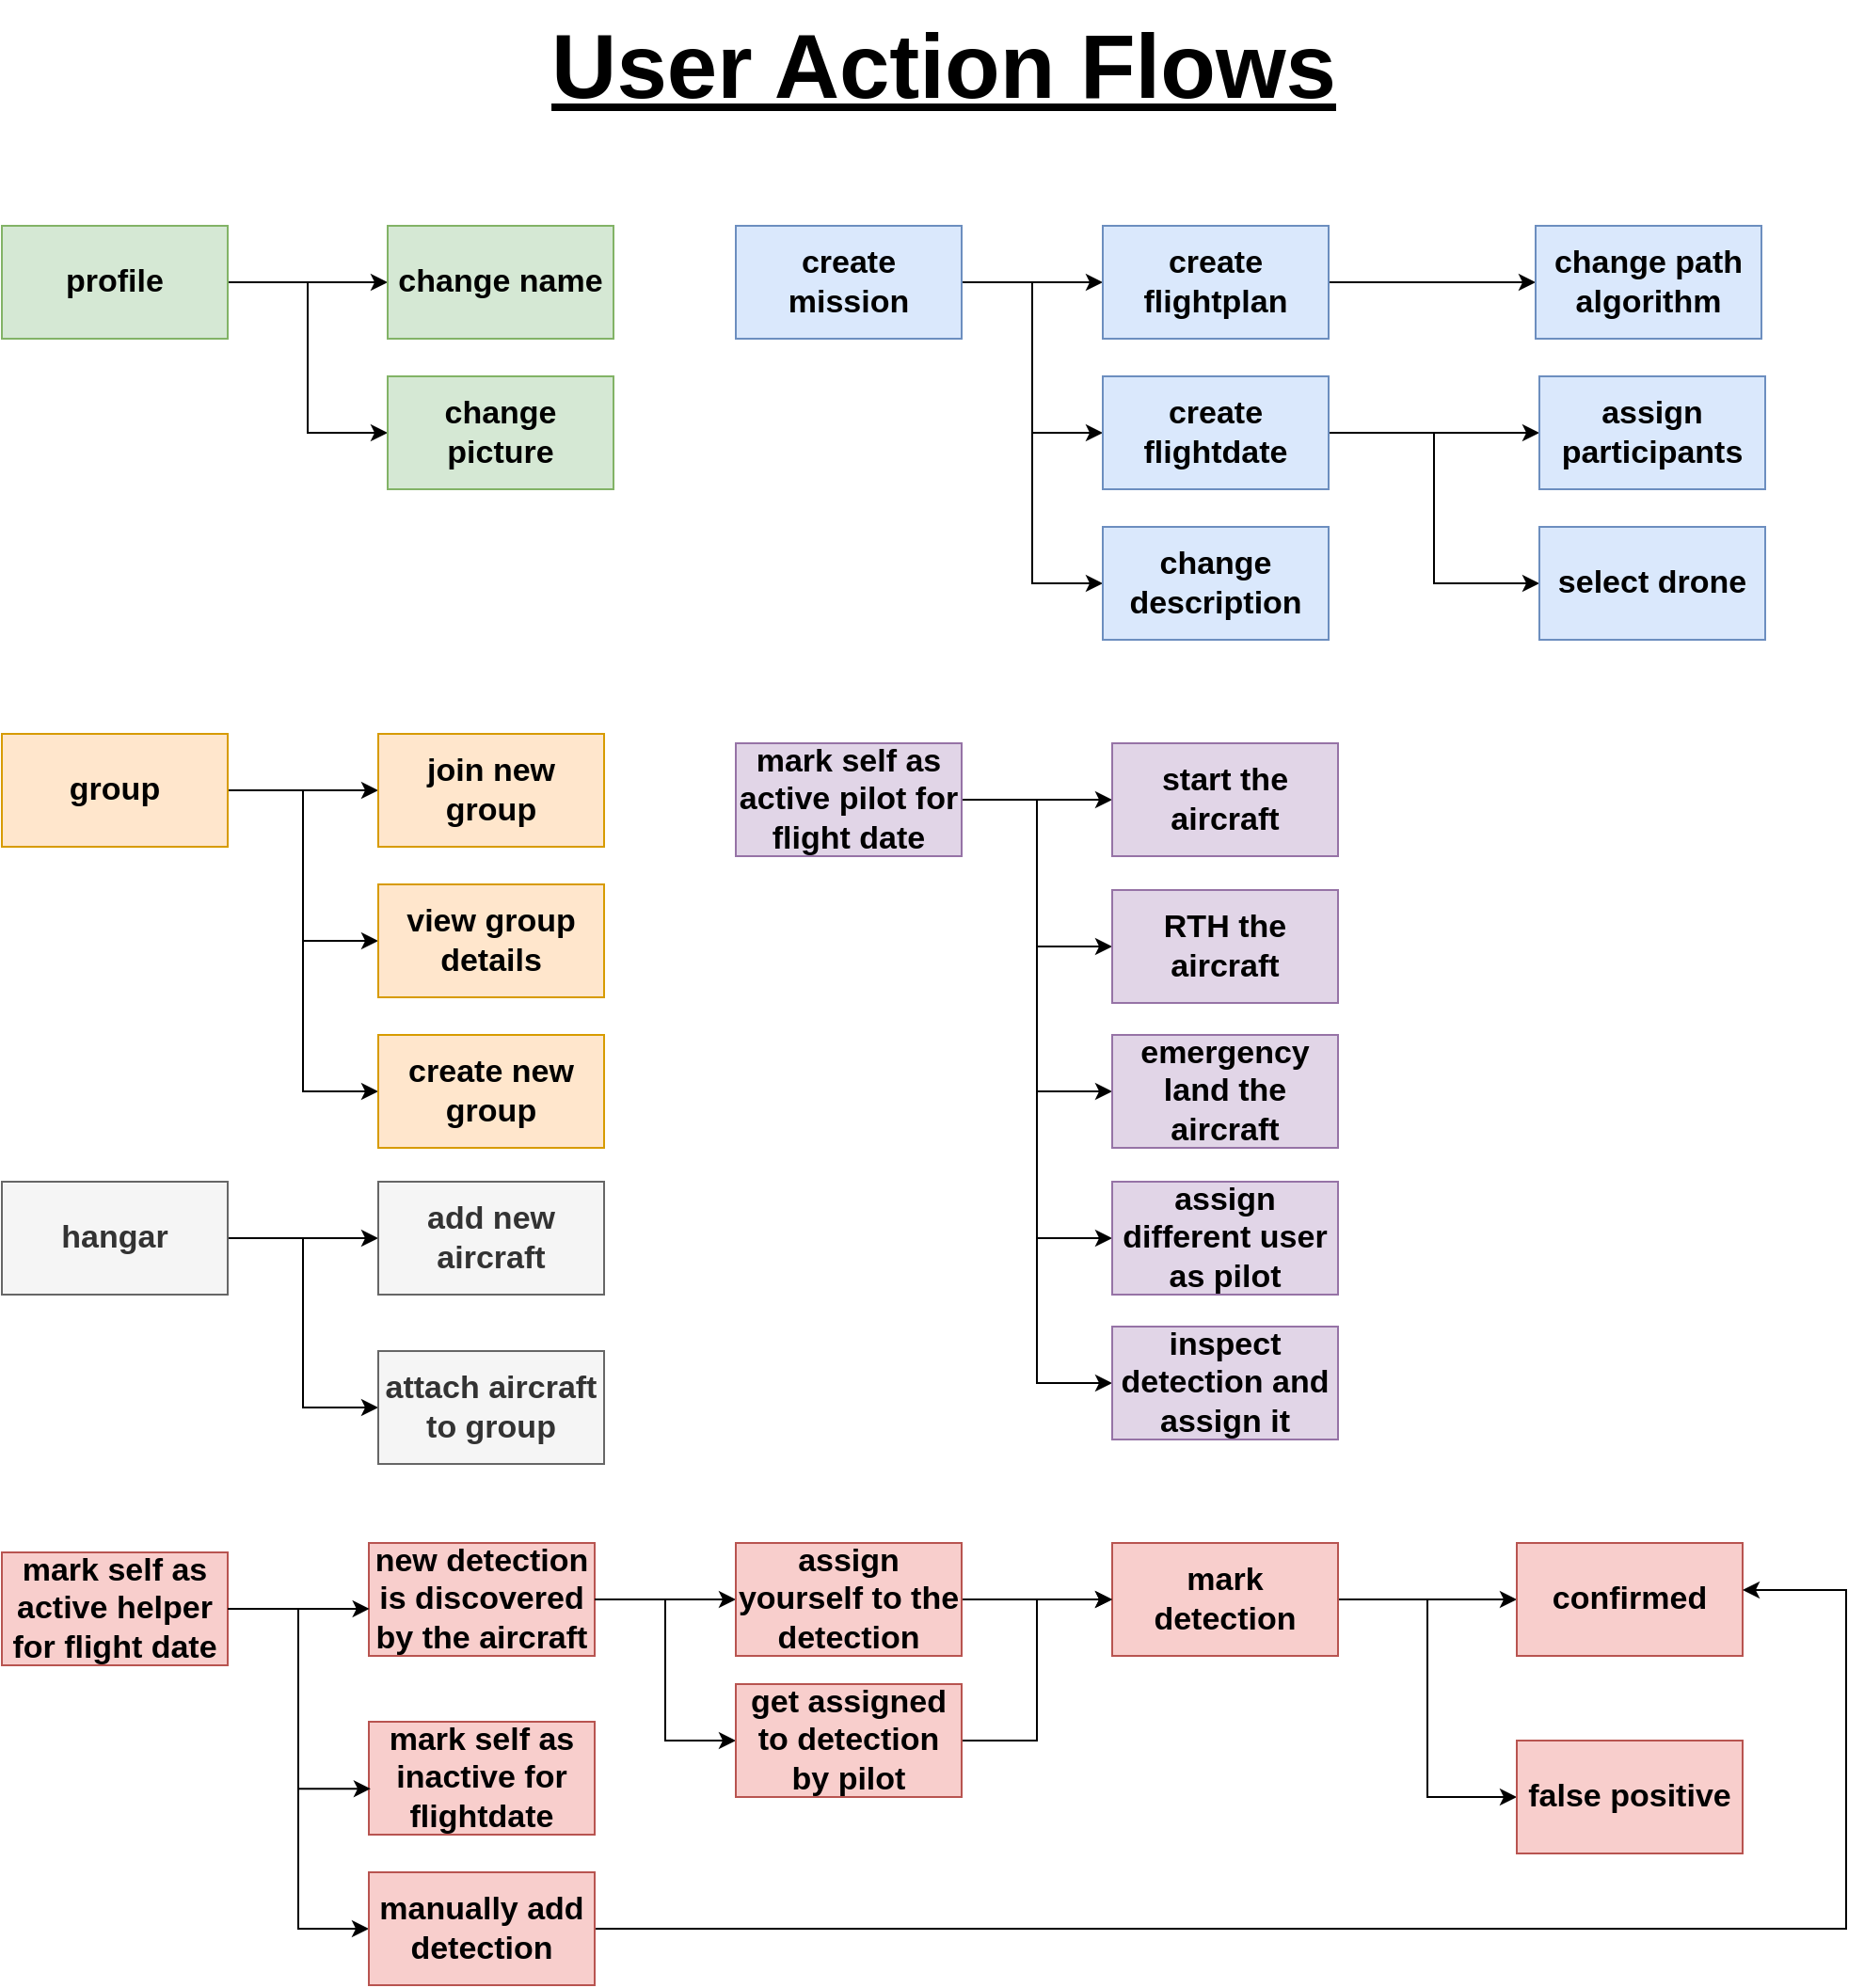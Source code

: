 <mxfile version="24.1.0" type="github">
  <diagram name="Page-1" id="r3rkmFNmLRt66x1h-lxk">
    <mxGraphModel dx="2954" dy="2234" grid="1" gridSize="10" guides="1" tooltips="1" connect="1" arrows="1" fold="1" page="1" pageScale="1" pageWidth="850" pageHeight="1100" math="0" shadow="0">
      <root>
        <mxCell id="0" />
        <mxCell id="1" parent="0" />
        <mxCell id="8AMOiluZaFN2airyjKjj-1" style="edgeStyle=orthogonalEdgeStyle;rounded=0;orthogonalLoop=1;jettySize=auto;html=1;exitX=1;exitY=0.5;exitDx=0;exitDy=0;fontStyle=1;fontSize=17;" parent="1" source="8AMOiluZaFN2airyjKjj-2" target="8AMOiluZaFN2airyjKjj-4" edge="1">
          <mxGeometry relative="1" as="geometry">
            <mxPoint x="1530" y="-340" as="targetPoint" />
          </mxGeometry>
        </mxCell>
        <mxCell id="_PzSxO97mQGyqJCGwhIO-1" style="edgeStyle=orthogonalEdgeStyle;rounded=0;orthogonalLoop=1;jettySize=auto;html=1;exitX=1;exitY=0.5;exitDx=0;exitDy=0;entryX=0;entryY=0.5;entryDx=0;entryDy=0;fontStyle=1;fontSize=17;" parent="1" source="8AMOiluZaFN2airyjKjj-2" target="8AMOiluZaFN2airyjKjj-7" edge="1">
          <mxGeometry relative="1" as="geometry" />
        </mxCell>
        <mxCell id="_PzSxO97mQGyqJCGwhIO-3" style="edgeStyle=orthogonalEdgeStyle;rounded=0;orthogonalLoop=1;jettySize=auto;html=1;exitX=1;exitY=0.5;exitDx=0;exitDy=0;entryX=0;entryY=0.5;entryDx=0;entryDy=0;fontStyle=1;fontSize=17;" parent="1" source="8AMOiluZaFN2airyjKjj-2" target="_PzSxO97mQGyqJCGwhIO-2" edge="1">
          <mxGeometry relative="1" as="geometry" />
        </mxCell>
        <mxCell id="8AMOiluZaFN2airyjKjj-2" value="&lt;div style=&quot;font-size: 17px;&quot;&gt;create mission&lt;/div&gt;" style="rounded=0;whiteSpace=wrap;html=1;fillColor=#dae8fc;strokeColor=#6c8ebf;fontStyle=1;fontSize=17;" parent="1" vertex="1">
          <mxGeometry x="1230" y="-370" width="120" height="60" as="geometry" />
        </mxCell>
        <mxCell id="_PzSxO97mQGyqJCGwhIO-23" style="edgeStyle=orthogonalEdgeStyle;rounded=0;orthogonalLoop=1;jettySize=auto;html=1;exitX=1;exitY=0.5;exitDx=0;exitDy=0;fontStyle=1;fontSize=17;" parent="1" source="8AMOiluZaFN2airyjKjj-4" target="_PzSxO97mQGyqJCGwhIO-22" edge="1">
          <mxGeometry relative="1" as="geometry" />
        </mxCell>
        <mxCell id="8AMOiluZaFN2airyjKjj-4" value="create flightplan" style="rounded=0;whiteSpace=wrap;html=1;fillColor=#dae8fc;strokeColor=#6c8ebf;fontStyle=1;fontSize=17;" parent="1" vertex="1">
          <mxGeometry x="1425" y="-370" width="120" height="60" as="geometry" />
        </mxCell>
        <mxCell id="_PzSxO97mQGyqJCGwhIO-5" style="edgeStyle=orthogonalEdgeStyle;rounded=0;orthogonalLoop=1;jettySize=auto;html=1;exitX=1;exitY=0.5;exitDx=0;exitDy=0;entryX=0;entryY=0.5;entryDx=0;entryDy=0;fontStyle=1;fontSize=17;" parent="1" source="8AMOiluZaFN2airyjKjj-7" target="_PzSxO97mQGyqJCGwhIO-4" edge="1">
          <mxGeometry relative="1" as="geometry" />
        </mxCell>
        <mxCell id="_PzSxO97mQGyqJCGwhIO-7" style="edgeStyle=orthogonalEdgeStyle;rounded=0;orthogonalLoop=1;jettySize=auto;html=1;exitX=1;exitY=0.5;exitDx=0;exitDy=0;entryX=0;entryY=0.5;entryDx=0;entryDy=0;fontStyle=1;fontSize=17;" parent="1" source="8AMOiluZaFN2airyjKjj-7" target="_PzSxO97mQGyqJCGwhIO-6" edge="1">
          <mxGeometry relative="1" as="geometry" />
        </mxCell>
        <mxCell id="8AMOiluZaFN2airyjKjj-7" value="create flightdate" style="rounded=0;whiteSpace=wrap;html=1;fillColor=#dae8fc;strokeColor=#6c8ebf;fontStyle=1;fontSize=17;" parent="1" vertex="1">
          <mxGeometry x="1425" y="-290" width="120" height="60" as="geometry" />
        </mxCell>
        <mxCell id="8AMOiluZaFN2airyjKjj-9" style="edgeStyle=orthogonalEdgeStyle;rounded=0;orthogonalLoop=1;jettySize=auto;html=1;entryX=0;entryY=0.5;entryDx=0;entryDy=0;fontStyle=1;fontSize=17;" parent="1" source="8AMOiluZaFN2airyjKjj-10" target="8AMOiluZaFN2airyjKjj-30" edge="1">
          <mxGeometry relative="1" as="geometry" />
        </mxCell>
        <mxCell id="8AMOiluZaFN2airyjKjj-10" value="&lt;div style=&quot;font-size: 17px;&quot;&gt;mark self as active helper for flight date&lt;br style=&quot;font-size: 17px;&quot;&gt;&lt;/div&gt;" style="rounded=0;whiteSpace=wrap;html=1;fillColor=#f8cecc;strokeColor=#b85450;fontStyle=1;fontSize=17;" parent="1" vertex="1">
          <mxGeometry x="840" y="335" width="120" height="60" as="geometry" />
        </mxCell>
        <mxCell id="8AMOiluZaFN2airyjKjj-12" style="edgeStyle=orthogonalEdgeStyle;rounded=0;orthogonalLoop=1;jettySize=auto;html=1;entryX=0;entryY=0.5;entryDx=0;entryDy=0;fontStyle=1;fontSize=17;" parent="1" source="8AMOiluZaFN2airyjKjj-14" target="8AMOiluZaFN2airyjKjj-25" edge="1">
          <mxGeometry relative="1" as="geometry" />
        </mxCell>
        <mxCell id="8AMOiluZaFN2airyjKjj-13" style="edgeStyle=orthogonalEdgeStyle;rounded=0;orthogonalLoop=1;jettySize=auto;html=1;entryX=0;entryY=0.5;entryDx=0;entryDy=0;fontStyle=1;fontSize=17;" parent="1" source="8AMOiluZaFN2airyjKjj-14" target="8AMOiluZaFN2airyjKjj-26" edge="1">
          <mxGeometry relative="1" as="geometry" />
        </mxCell>
        <mxCell id="8AMOiluZaFN2airyjKjj-14" value="mark detection" style="rounded=0;whiteSpace=wrap;html=1;fillColor=#f8cecc;strokeColor=#b85450;fontStyle=1;fontSize=17;" parent="1" vertex="1">
          <mxGeometry x="1430" y="330" width="120" height="60" as="geometry" />
        </mxCell>
        <mxCell id="8AMOiluZaFN2airyjKjj-15" style="edgeStyle=orthogonalEdgeStyle;rounded=0;orthogonalLoop=1;jettySize=auto;html=1;entryX=0;entryY=0.5;entryDx=0;entryDy=0;fontStyle=1;fontSize=17;" parent="1" source="8AMOiluZaFN2airyjKjj-21" target="8AMOiluZaFN2airyjKjj-14" edge="1">
          <mxGeometry relative="1" as="geometry" />
        </mxCell>
        <mxCell id="8AMOiluZaFN2airyjKjj-16" style="edgeStyle=orthogonalEdgeStyle;rounded=0;orthogonalLoop=1;jettySize=auto;html=1;entryX=0;entryY=0.5;entryDx=0;entryDy=0;fontStyle=1;fontSize=17;" parent="1" source="8AMOiluZaFN2airyjKjj-17" target="8AMOiluZaFN2airyjKjj-39" edge="1">
          <mxGeometry relative="1" as="geometry" />
        </mxCell>
        <mxCell id="8AMOiluZaFN2airyjKjj-17" value="new detection is discovered by the aircraft" style="rounded=0;whiteSpace=wrap;html=1;fillColor=#f8cecc;strokeColor=#b85450;fontStyle=1;fontSize=17;" parent="1" vertex="1">
          <mxGeometry x="1035" y="330" width="120" height="60" as="geometry" />
        </mxCell>
        <mxCell id="8AMOiluZaFN2airyjKjj-18" style="edgeStyle=orthogonalEdgeStyle;rounded=0;orthogonalLoop=1;jettySize=auto;html=1;entryX=0.003;entryY=0.583;entryDx=0;entryDy=0;entryPerimeter=0;fontStyle=1;fontSize=17;" parent="1" source="8AMOiluZaFN2airyjKjj-10" target="8AMOiluZaFN2airyjKjj-17" edge="1">
          <mxGeometry relative="1" as="geometry" />
        </mxCell>
        <mxCell id="8AMOiluZaFN2airyjKjj-19" value="&lt;div style=&quot;font-size: 17px;&quot;&gt;mark self as inactive for flightdate&lt;br style=&quot;font-size: 17px;&quot;&gt;&lt;/div&gt;" style="rounded=0;whiteSpace=wrap;html=1;fillColor=#f8cecc;strokeColor=#b85450;fontStyle=1;fontSize=17;" parent="1" vertex="1">
          <mxGeometry x="1035" y="425" width="120" height="60" as="geometry" />
        </mxCell>
        <mxCell id="8AMOiluZaFN2airyjKjj-20" value="" style="edgeStyle=orthogonalEdgeStyle;rounded=0;orthogonalLoop=1;jettySize=auto;html=1;entryX=0;entryY=0.5;entryDx=0;entryDy=0;fontStyle=1;fontSize=17;" parent="1" source="8AMOiluZaFN2airyjKjj-17" target="8AMOiluZaFN2airyjKjj-21" edge="1">
          <mxGeometry relative="1" as="geometry">
            <mxPoint x="1250" y="365" as="sourcePoint" />
            <mxPoint x="1535" y="435" as="targetPoint" />
          </mxGeometry>
        </mxCell>
        <mxCell id="8AMOiluZaFN2airyjKjj-21" value="assign yourself to the detection" style="rounded=0;whiteSpace=wrap;html=1;fillColor=#f8cecc;strokeColor=#b85450;fontStyle=1;fontSize=17;" parent="1" vertex="1">
          <mxGeometry x="1230" y="330" width="120" height="60" as="geometry" />
        </mxCell>
        <mxCell id="8AMOiluZaFN2airyjKjj-25" value="confirmed" style="rounded=0;whiteSpace=wrap;html=1;fillColor=#f8cecc;strokeColor=#b85450;fontStyle=1;fontSize=17;" parent="1" vertex="1">
          <mxGeometry x="1645" y="330" width="120" height="60" as="geometry" />
        </mxCell>
        <mxCell id="8AMOiluZaFN2airyjKjj-26" value="false positive" style="rounded=0;whiteSpace=wrap;html=1;fillColor=#f8cecc;strokeColor=#b85450;fontStyle=1;fontSize=17;" parent="1" vertex="1">
          <mxGeometry x="1645" y="435" width="120" height="60" as="geometry" />
        </mxCell>
        <mxCell id="8AMOiluZaFN2airyjKjj-28" style="edgeStyle=orthogonalEdgeStyle;rounded=0;orthogonalLoop=1;jettySize=auto;html=1;entryX=0.008;entryY=0.593;entryDx=0;entryDy=0;entryPerimeter=0;fontStyle=1;fontSize=17;" parent="1" source="8AMOiluZaFN2airyjKjj-10" target="8AMOiluZaFN2airyjKjj-19" edge="1">
          <mxGeometry relative="1" as="geometry" />
        </mxCell>
        <mxCell id="8AMOiluZaFN2airyjKjj-29" style="edgeStyle=orthogonalEdgeStyle;rounded=0;orthogonalLoop=1;jettySize=auto;html=1;fontStyle=1;fontSize=17;" parent="1" source="8AMOiluZaFN2airyjKjj-30" edge="1">
          <mxGeometry relative="1" as="geometry">
            <Array as="points">
              <mxPoint x="1820" y="535" />
              <mxPoint x="1820" y="355" />
            </Array>
            <mxPoint x="1765" y="355" as="targetPoint" />
          </mxGeometry>
        </mxCell>
        <mxCell id="8AMOiluZaFN2airyjKjj-30" value="manually add detection" style="rounded=0;whiteSpace=wrap;html=1;fillColor=#f8cecc;strokeColor=#b85450;fontStyle=1;fontSize=17;" parent="1" vertex="1">
          <mxGeometry x="1035" y="505" width="120" height="60" as="geometry" />
        </mxCell>
        <mxCell id="8AMOiluZaFN2airyjKjj-31" style="edgeStyle=orthogonalEdgeStyle;rounded=0;orthogonalLoop=1;jettySize=auto;html=1;entryX=0;entryY=0.5;entryDx=0;entryDy=0;fontStyle=1;fontSize=17;" parent="1" source="8AMOiluZaFN2airyjKjj-36" target="8AMOiluZaFN2airyjKjj-37" edge="1">
          <mxGeometry relative="1" as="geometry" />
        </mxCell>
        <mxCell id="8AMOiluZaFN2airyjKjj-32" style="edgeStyle=orthogonalEdgeStyle;rounded=0;orthogonalLoop=1;jettySize=auto;html=1;entryX=0;entryY=0.5;entryDx=0;entryDy=0;fontStyle=1;fontSize=17;" parent="1" source="8AMOiluZaFN2airyjKjj-36" target="8AMOiluZaFN2airyjKjj-40" edge="1">
          <mxGeometry relative="1" as="geometry" />
        </mxCell>
        <mxCell id="8AMOiluZaFN2airyjKjj-33" style="edgeStyle=orthogonalEdgeStyle;rounded=0;orthogonalLoop=1;jettySize=auto;html=1;entryX=0;entryY=0.5;entryDx=0;entryDy=0;fontStyle=1;fontSize=17;" parent="1" source="8AMOiluZaFN2airyjKjj-36" target="8AMOiluZaFN2airyjKjj-41" edge="1">
          <mxGeometry relative="1" as="geometry" />
        </mxCell>
        <mxCell id="8AMOiluZaFN2airyjKjj-34" style="edgeStyle=orthogonalEdgeStyle;rounded=0;orthogonalLoop=1;jettySize=auto;html=1;entryX=0;entryY=0.5;entryDx=0;entryDy=0;fontStyle=1;fontSize=17;" parent="1" source="8AMOiluZaFN2airyjKjj-36" target="8AMOiluZaFN2airyjKjj-42" edge="1">
          <mxGeometry relative="1" as="geometry" />
        </mxCell>
        <mxCell id="8AMOiluZaFN2airyjKjj-35" style="edgeStyle=orthogonalEdgeStyle;rounded=0;orthogonalLoop=1;jettySize=auto;html=1;entryX=0;entryY=0.5;entryDx=0;entryDy=0;fontStyle=1;fontSize=17;" parent="1" source="8AMOiluZaFN2airyjKjj-36" target="8AMOiluZaFN2airyjKjj-43" edge="1">
          <mxGeometry relative="1" as="geometry" />
        </mxCell>
        <mxCell id="8AMOiluZaFN2airyjKjj-36" value="&lt;div style=&quot;font-size: 17px;&quot;&gt;mark self as active pilot for flight date&lt;br style=&quot;font-size: 17px;&quot;&gt;&lt;/div&gt;" style="rounded=0;whiteSpace=wrap;html=1;fillColor=#e1d5e7;strokeColor=#9673a6;fontStyle=1;fontSize=17;" parent="1" vertex="1">
          <mxGeometry x="1230" y="-95" width="120" height="60" as="geometry" />
        </mxCell>
        <mxCell id="8AMOiluZaFN2airyjKjj-37" value="start the aircraft" style="rounded=0;whiteSpace=wrap;html=1;fillColor=#e1d5e7;strokeColor=#9673a6;fontStyle=1;fontSize=17;" parent="1" vertex="1">
          <mxGeometry x="1430" y="-95" width="120" height="60" as="geometry" />
        </mxCell>
        <mxCell id="8AMOiluZaFN2airyjKjj-38" style="edgeStyle=orthogonalEdgeStyle;rounded=0;orthogonalLoop=1;jettySize=auto;html=1;entryX=0;entryY=0.5;entryDx=0;entryDy=0;fontStyle=1;fontSize=17;" parent="1" source="8AMOiluZaFN2airyjKjj-39" target="8AMOiluZaFN2airyjKjj-14" edge="1">
          <mxGeometry relative="1" as="geometry" />
        </mxCell>
        <mxCell id="8AMOiluZaFN2airyjKjj-39" value="get assigned to detection by pilot" style="rounded=0;whiteSpace=wrap;html=1;fillColor=#f8cecc;strokeColor=#b85450;fontStyle=1;fontSize=17;" parent="1" vertex="1">
          <mxGeometry x="1230" y="405" width="120" height="60" as="geometry" />
        </mxCell>
        <mxCell id="8AMOiluZaFN2airyjKjj-40" value="RTH the aircraft" style="rounded=0;whiteSpace=wrap;html=1;fillColor=#e1d5e7;strokeColor=#9673a6;fontStyle=1;fontSize=17;" parent="1" vertex="1">
          <mxGeometry x="1430" y="-17" width="120" height="60" as="geometry" />
        </mxCell>
        <mxCell id="8AMOiluZaFN2airyjKjj-41" value="emergency land the aircraft" style="rounded=0;whiteSpace=wrap;html=1;fillColor=#e1d5e7;strokeColor=#9673a6;fontStyle=1;fontSize=17;" parent="1" vertex="1">
          <mxGeometry x="1430" y="60" width="120" height="60" as="geometry" />
        </mxCell>
        <mxCell id="8AMOiluZaFN2airyjKjj-42" value="assign different user as pilot" style="rounded=0;whiteSpace=wrap;html=1;fillColor=#e1d5e7;strokeColor=#9673a6;fontStyle=1;fontSize=17;" parent="1" vertex="1">
          <mxGeometry x="1430" y="138" width="120" height="60" as="geometry" />
        </mxCell>
        <mxCell id="8AMOiluZaFN2airyjKjj-43" value="inspect detection and assign it" style="rounded=0;whiteSpace=wrap;html=1;fillColor=#e1d5e7;strokeColor=#9673a6;fontStyle=1;fontSize=17;" parent="1" vertex="1">
          <mxGeometry x="1430" y="215" width="120" height="60" as="geometry" />
        </mxCell>
        <mxCell id="8AMOiluZaFN2airyjKjj-44" value="&lt;font style=&quot;font-size: 48px;&quot;&gt;&lt;u&gt;&lt;span&gt;User Action Flows&lt;/span&gt;&lt;br&gt;&lt;/u&gt;&lt;/font&gt;" style="text;html=1;align=center;verticalAlign=middle;resizable=0;points=[];autosize=1;strokeColor=none;fillColor=none;fontStyle=1" parent="1" vertex="1">
          <mxGeometry x="1135" y="-490" width="410" height="70" as="geometry" />
        </mxCell>
        <mxCell id="_PzSxO97mQGyqJCGwhIO-10" style="edgeStyle=orthogonalEdgeStyle;rounded=0;orthogonalLoop=1;jettySize=auto;html=1;exitX=1;exitY=0.5;exitDx=0;exitDy=0;entryX=0;entryY=0.5;entryDx=0;entryDy=0;fontStyle=1;fontSize=17;" parent="1" source="nina47tXND4aP0EbV7jj-1" target="_PzSxO97mQGyqJCGwhIO-8" edge="1">
          <mxGeometry relative="1" as="geometry" />
        </mxCell>
        <mxCell id="_PzSxO97mQGyqJCGwhIO-11" style="edgeStyle=orthogonalEdgeStyle;rounded=0;orthogonalLoop=1;jettySize=auto;html=1;exitX=1;exitY=0.5;exitDx=0;exitDy=0;entryX=0;entryY=0.5;entryDx=0;entryDy=0;fontStyle=1;fontSize=17;" parent="1" source="nina47tXND4aP0EbV7jj-1" target="_PzSxO97mQGyqJCGwhIO-9" edge="1">
          <mxGeometry relative="1" as="geometry" />
        </mxCell>
        <mxCell id="nina47tXND4aP0EbV7jj-1" value="&lt;div style=&quot;font-size: 17px;&quot;&gt;profile&lt;/div&gt;" style="rounded=0;whiteSpace=wrap;html=1;fillColor=#d5e8d4;strokeColor=#82b366;fontStyle=1;fontSize=17;" parent="1" vertex="1">
          <mxGeometry x="840" y="-370" width="120" height="60" as="geometry" />
        </mxCell>
        <mxCell id="_PzSxO97mQGyqJCGwhIO-14" style="edgeStyle=orthogonalEdgeStyle;rounded=0;orthogonalLoop=1;jettySize=auto;html=1;exitX=1;exitY=0.5;exitDx=0;exitDy=0;entryX=0;entryY=0.5;entryDx=0;entryDy=0;fontStyle=1;fontSize=17;" parent="1" source="nina47tXND4aP0EbV7jj-2" target="_PzSxO97mQGyqJCGwhIO-12" edge="1">
          <mxGeometry relative="1" as="geometry" />
        </mxCell>
        <mxCell id="_PzSxO97mQGyqJCGwhIO-15" style="edgeStyle=orthogonalEdgeStyle;rounded=0;orthogonalLoop=1;jettySize=auto;html=1;exitX=1;exitY=0.5;exitDx=0;exitDy=0;entryX=0;entryY=0.5;entryDx=0;entryDy=0;fontStyle=1;fontSize=17;" parent="1" source="nina47tXND4aP0EbV7jj-2" target="_PzSxO97mQGyqJCGwhIO-13" edge="1">
          <mxGeometry relative="1" as="geometry" />
        </mxCell>
        <mxCell id="_PzSxO97mQGyqJCGwhIO-21" style="edgeStyle=orthogonalEdgeStyle;rounded=0;orthogonalLoop=1;jettySize=auto;html=1;exitX=1;exitY=0.5;exitDx=0;exitDy=0;entryX=0;entryY=0.5;entryDx=0;entryDy=0;fontStyle=1;fontSize=17;" parent="1" source="nina47tXND4aP0EbV7jj-2" target="_PzSxO97mQGyqJCGwhIO-18" edge="1">
          <mxGeometry relative="1" as="geometry" />
        </mxCell>
        <mxCell id="nina47tXND4aP0EbV7jj-2" value="group" style="rounded=0;whiteSpace=wrap;html=1;fillColor=#ffe6cc;strokeColor=#d79b00;fontStyle=1;fontSize=17;" parent="1" vertex="1">
          <mxGeometry x="840" y="-100" width="120" height="60" as="geometry" />
        </mxCell>
        <mxCell id="_PzSxO97mQGyqJCGwhIO-17" style="edgeStyle=orthogonalEdgeStyle;rounded=0;orthogonalLoop=1;jettySize=auto;html=1;exitX=1;exitY=0.5;exitDx=0;exitDy=0;entryX=0;entryY=0.5;entryDx=0;entryDy=0;fontStyle=1;fontSize=17;" parent="1" source="nina47tXND4aP0EbV7jj-3" target="_PzSxO97mQGyqJCGwhIO-16" edge="1">
          <mxGeometry relative="1" as="geometry" />
        </mxCell>
        <mxCell id="_PzSxO97mQGyqJCGwhIO-20" style="edgeStyle=orthogonalEdgeStyle;rounded=0;orthogonalLoop=1;jettySize=auto;html=1;exitX=1;exitY=0.5;exitDx=0;exitDy=0;entryX=0;entryY=0.5;entryDx=0;entryDy=0;fontStyle=1;fontSize=17;" parent="1" source="nina47tXND4aP0EbV7jj-3" target="_PzSxO97mQGyqJCGwhIO-19" edge="1">
          <mxGeometry relative="1" as="geometry" />
        </mxCell>
        <mxCell id="nina47tXND4aP0EbV7jj-3" value="hangar" style="rounded=0;whiteSpace=wrap;html=1;fillColor=#f5f5f5;fontColor=#333333;strokeColor=#666666;fontStyle=1;fontSize=17;" parent="1" vertex="1">
          <mxGeometry x="840" y="138" width="120" height="60" as="geometry" />
        </mxCell>
        <mxCell id="_PzSxO97mQGyqJCGwhIO-2" value="change description" style="rounded=0;whiteSpace=wrap;html=1;fillColor=#dae8fc;strokeColor=#6c8ebf;fontStyle=1;fontSize=17;" parent="1" vertex="1">
          <mxGeometry x="1425" y="-210" width="120" height="60" as="geometry" />
        </mxCell>
        <mxCell id="_PzSxO97mQGyqJCGwhIO-4" value="assign participants" style="rounded=0;whiteSpace=wrap;html=1;fillColor=#dae8fc;strokeColor=#6c8ebf;fontStyle=1;fontSize=17;" parent="1" vertex="1">
          <mxGeometry x="1657" y="-290" width="120" height="60" as="geometry" />
        </mxCell>
        <mxCell id="_PzSxO97mQGyqJCGwhIO-6" value="select drone" style="rounded=0;whiteSpace=wrap;html=1;fillColor=#dae8fc;strokeColor=#6c8ebf;fontStyle=1;fontSize=17;" parent="1" vertex="1">
          <mxGeometry x="1657" y="-210" width="120" height="60" as="geometry" />
        </mxCell>
        <mxCell id="_PzSxO97mQGyqJCGwhIO-8" value="change name" style="rounded=0;whiteSpace=wrap;html=1;fillColor=#d5e8d4;strokeColor=#82b366;fontStyle=1;fontSize=17;" parent="1" vertex="1">
          <mxGeometry x="1045" y="-370" width="120" height="60" as="geometry" />
        </mxCell>
        <mxCell id="_PzSxO97mQGyqJCGwhIO-9" value="change picture" style="rounded=0;whiteSpace=wrap;html=1;fillColor=#d5e8d4;strokeColor=#82b366;fontStyle=1;fontSize=17;" parent="1" vertex="1">
          <mxGeometry x="1045" y="-290" width="120" height="60" as="geometry" />
        </mxCell>
        <mxCell id="_PzSxO97mQGyqJCGwhIO-12" value="join new group" style="rounded=0;whiteSpace=wrap;html=1;fillColor=#ffe6cc;strokeColor=#d79b00;fontStyle=1;fontSize=17;" parent="1" vertex="1">
          <mxGeometry x="1040" y="-100" width="120" height="60" as="geometry" />
        </mxCell>
        <mxCell id="_PzSxO97mQGyqJCGwhIO-13" value="view group details" style="rounded=0;whiteSpace=wrap;html=1;fillColor=#ffe6cc;strokeColor=#d79b00;fontStyle=1;fontSize=17;" parent="1" vertex="1">
          <mxGeometry x="1040" y="-20" width="120" height="60" as="geometry" />
        </mxCell>
        <mxCell id="_PzSxO97mQGyqJCGwhIO-16" value="add new aircraft" style="rounded=0;whiteSpace=wrap;html=1;fillColor=#f5f5f5;fontColor=#333333;strokeColor=#666666;fontStyle=1;fontSize=17;" parent="1" vertex="1">
          <mxGeometry x="1040" y="138" width="120" height="60" as="geometry" />
        </mxCell>
        <mxCell id="_PzSxO97mQGyqJCGwhIO-18" value="create new group" style="rounded=0;whiteSpace=wrap;html=1;fillColor=#ffe6cc;strokeColor=#d79b00;fontStyle=1;fontSize=17;" parent="1" vertex="1">
          <mxGeometry x="1040" y="60" width="120" height="60" as="geometry" />
        </mxCell>
        <mxCell id="_PzSxO97mQGyqJCGwhIO-19" value="attach aircraft to group" style="rounded=0;whiteSpace=wrap;html=1;fillColor=#f5f5f5;fontColor=#333333;strokeColor=#666666;fontStyle=1;fontSize=17;" parent="1" vertex="1">
          <mxGeometry x="1040" y="228" width="120" height="60" as="geometry" />
        </mxCell>
        <mxCell id="_PzSxO97mQGyqJCGwhIO-22" value="change path algorithm" style="rounded=0;whiteSpace=wrap;html=1;fillColor=#dae8fc;strokeColor=#6c8ebf;fontStyle=1;fontSize=17;" parent="1" vertex="1">
          <mxGeometry x="1655" y="-370" width="120" height="60" as="geometry" />
        </mxCell>
      </root>
    </mxGraphModel>
  </diagram>
</mxfile>
